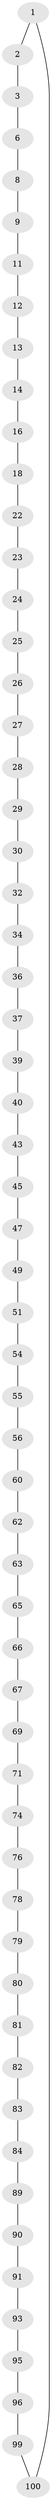 // original degree distribution, {2: 1.0}
// Generated by graph-tools (version 1.1) at 2025/20/03/04/25 18:20:16]
// undirected, 60 vertices, 60 edges
graph export_dot {
graph [start="1"]
  node [color=gray90,style=filled];
  1;
  2;
  3 [super="+4"];
  6 [super="+7"];
  8;
  9 [super="+10"];
  11;
  12;
  13;
  14 [super="+15"];
  16 [super="+17"];
  18 [super="+19"];
  22;
  23;
  24;
  25;
  26;
  27;
  28;
  29;
  30 [super="+31"];
  32 [super="+33"];
  34 [super="+35"];
  36;
  37 [super="+38"];
  39;
  40 [super="+41"];
  43 [super="+44"];
  45 [super="+46"];
  47 [super="+48"];
  49 [super="+50"];
  51 [super="+52"];
  54;
  55;
  56 [super="+57"];
  60 [super="+61"];
  62;
  63 [super="+64"];
  65;
  66;
  67 [super="+68"];
  69 [super="+70"];
  71 [super="+72"];
  74 [super="+75"];
  76 [super="+77"];
  78;
  79;
  80;
  81;
  82;
  83;
  84 [super="+85"];
  89;
  90;
  91 [super="+92"];
  93 [super="+94"];
  95;
  96 [super="+97"];
  99;
  100;
  1 -- 2;
  1 -- 100;
  2 -- 3;
  3 -- 6;
  6 -- 8;
  8 -- 9;
  9 -- 11;
  11 -- 12;
  12 -- 13;
  13 -- 14;
  14 -- 16;
  16 -- 18;
  18 -- 22;
  22 -- 23;
  23 -- 24;
  24 -- 25;
  25 -- 26;
  26 -- 27;
  27 -- 28;
  28 -- 29;
  29 -- 30;
  30 -- 32;
  32 -- 34;
  34 -- 36;
  36 -- 37;
  37 -- 39;
  39 -- 40;
  40 -- 43;
  43 -- 45;
  45 -- 47;
  47 -- 49;
  49 -- 51;
  51 -- 54;
  54 -- 55;
  55 -- 56;
  56 -- 60;
  60 -- 62;
  62 -- 63;
  63 -- 65;
  65 -- 66;
  66 -- 67;
  67 -- 69;
  69 -- 71;
  71 -- 74;
  74 -- 76;
  76 -- 78;
  78 -- 79;
  79 -- 80;
  80 -- 81;
  81 -- 82;
  82 -- 83;
  83 -- 84;
  84 -- 89;
  89 -- 90;
  90 -- 91;
  91 -- 93;
  93 -- 95;
  95 -- 96;
  96 -- 99;
  99 -- 100;
}
